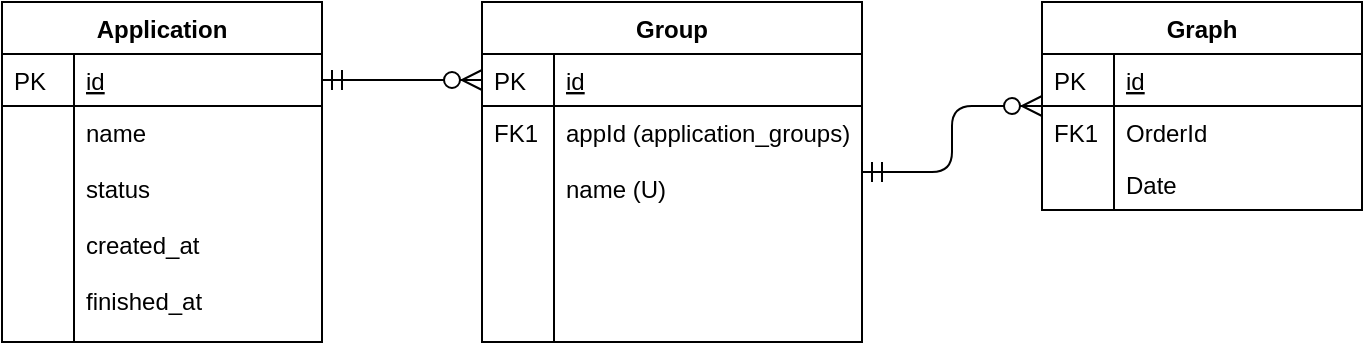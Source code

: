 <mxfile version="13.7.9" type="device" pages="6"><diagram id="C5RBs43oDa-KdzZeNtuy" name="Page-1"><mxGraphModel dx="868" dy="504" grid="1" gridSize="10" guides="1" tooltips="1" connect="1" arrows="1" fold="1" page="1" pageScale="1" pageWidth="827" pageHeight="1169" math="0" shadow="0"><root><mxCell id="WIyWlLk6GJQsqaUBKTNV-0"/><mxCell id="WIyWlLk6GJQsqaUBKTNV-1" parent="WIyWlLk6GJQsqaUBKTNV-0"/><mxCell id="zkfFHV4jXpPFQw0GAbJ--51" value="Application" style="swimlane;fontStyle=1;childLayout=stackLayout;horizontal=1;startSize=26;horizontalStack=0;resizeParent=1;resizeLast=0;collapsible=1;marginBottom=0;rounded=0;shadow=0;strokeWidth=1;" parent="WIyWlLk6GJQsqaUBKTNV-1" vertex="1"><mxGeometry x="160" y="120" width="160" height="170" as="geometry"><mxRectangle x="20" y="80" width="160" height="26" as="alternateBounds"/></mxGeometry></mxCell><mxCell id="zkfFHV4jXpPFQw0GAbJ--52" value="id" style="shape=partialRectangle;top=0;left=0;right=0;bottom=1;align=left;verticalAlign=top;fillColor=none;spacingLeft=40;spacingRight=4;overflow=hidden;rotatable=0;points=[[0,0.5],[1,0.5]];portConstraint=eastwest;dropTarget=0;rounded=0;shadow=0;strokeWidth=1;fontStyle=4" parent="zkfFHV4jXpPFQw0GAbJ--51" vertex="1"><mxGeometry y="26" width="160" height="26" as="geometry"/></mxCell><mxCell id="zkfFHV4jXpPFQw0GAbJ--53" value="PK" style="shape=partialRectangle;top=0;left=0;bottom=0;fillColor=none;align=left;verticalAlign=top;spacingLeft=4;spacingRight=4;overflow=hidden;rotatable=0;points=[];portConstraint=eastwest;part=1;" parent="zkfFHV4jXpPFQw0GAbJ--52" vertex="1" connectable="0"><mxGeometry width="36" height="26" as="geometry"/></mxCell><mxCell id="zkfFHV4jXpPFQw0GAbJ--54" value="name&#10;&#10;status&#10;&#10;created_at&#10;&#10;finished_at" style="shape=partialRectangle;top=0;left=0;right=0;bottom=0;align=left;verticalAlign=top;fillColor=none;spacingLeft=40;spacingRight=4;overflow=hidden;rotatable=0;points=[[0,0.5],[1,0.5]];portConstraint=eastwest;dropTarget=0;rounded=0;shadow=0;strokeWidth=1;" parent="zkfFHV4jXpPFQw0GAbJ--51" vertex="1"><mxGeometry y="52" width="160" height="118" as="geometry"/></mxCell><mxCell id="zkfFHV4jXpPFQw0GAbJ--55" value="" style="shape=partialRectangle;top=0;left=0;bottom=0;fillColor=none;align=left;verticalAlign=top;spacingLeft=4;spacingRight=4;overflow=hidden;rotatable=0;points=[];portConstraint=eastwest;part=1;" parent="zkfFHV4jXpPFQw0GAbJ--54" vertex="1" connectable="0"><mxGeometry width="36" height="118" as="geometry"/></mxCell><mxCell id="zkfFHV4jXpPFQw0GAbJ--56" value="Group" style="swimlane;fontStyle=1;childLayout=stackLayout;horizontal=1;startSize=26;horizontalStack=0;resizeParent=1;resizeLast=0;collapsible=1;marginBottom=0;rounded=0;shadow=0;strokeWidth=1;" parent="WIyWlLk6GJQsqaUBKTNV-1" vertex="1"><mxGeometry x="400" y="120" width="190" height="170" as="geometry"><mxRectangle x="260" y="80" width="160" height="26" as="alternateBounds"/></mxGeometry></mxCell><mxCell id="zkfFHV4jXpPFQw0GAbJ--57" value="id" style="shape=partialRectangle;top=0;left=0;right=0;bottom=1;align=left;verticalAlign=top;fillColor=none;spacingLeft=40;spacingRight=4;overflow=hidden;rotatable=0;points=[[0,0.5],[1,0.5]];portConstraint=eastwest;dropTarget=0;rounded=0;shadow=0;strokeWidth=1;fontStyle=4" parent="zkfFHV4jXpPFQw0GAbJ--56" vertex="1"><mxGeometry y="26" width="190" height="26" as="geometry"/></mxCell><mxCell id="zkfFHV4jXpPFQw0GAbJ--58" value="PK" style="shape=partialRectangle;top=0;left=0;bottom=0;fillColor=none;align=left;verticalAlign=top;spacingLeft=4;spacingRight=4;overflow=hidden;rotatable=0;points=[];portConstraint=eastwest;part=1;" parent="zkfFHV4jXpPFQw0GAbJ--57" vertex="1" connectable="0"><mxGeometry width="36" height="26" as="geometry"/></mxCell><mxCell id="zkfFHV4jXpPFQw0GAbJ--59" value="appId (application_groups)&#10;&#10;name (U)" style="shape=partialRectangle;top=0;left=0;right=0;bottom=0;align=left;verticalAlign=top;fillColor=none;spacingLeft=40;spacingRight=4;overflow=hidden;rotatable=0;points=[[0,0.5],[1,0.5]];portConstraint=eastwest;dropTarget=0;rounded=0;shadow=0;strokeWidth=1;" parent="zkfFHV4jXpPFQw0GAbJ--56" vertex="1"><mxGeometry y="52" width="190" height="118" as="geometry"/></mxCell><mxCell id="zkfFHV4jXpPFQw0GAbJ--60" value="FK1" style="shape=partialRectangle;top=0;left=0;bottom=0;fillColor=none;align=left;verticalAlign=top;spacingLeft=4;spacingRight=4;overflow=hidden;rotatable=0;points=[];portConstraint=eastwest;part=1;" parent="zkfFHV4jXpPFQw0GAbJ--59" vertex="1" connectable="0"><mxGeometry width="36" height="118" as="geometry"/></mxCell><mxCell id="zkfFHV4jXpPFQw0GAbJ--63" value="" style="edgeStyle=orthogonalEdgeStyle;endArrow=ERzeroToMany;startArrow=ERmandOne;shadow=0;strokeWidth=1;endSize=8;startSize=8;" parent="WIyWlLk6GJQsqaUBKTNV-1" source="zkfFHV4jXpPFQw0GAbJ--52" target="zkfFHV4jXpPFQw0GAbJ--57" edge="1"><mxGeometry width="100" height="100" relative="1" as="geometry"><mxPoint x="310" y="390" as="sourcePoint"/><mxPoint x="410" y="290" as="targetPoint"/></mxGeometry></mxCell><mxCell id="zkfFHV4jXpPFQw0GAbJ--71" value="" style="edgeStyle=orthogonalEdgeStyle;endArrow=ERzeroToMany;startArrow=ERmandOne;shadow=0;strokeWidth=1;endSize=8;startSize=8;" parent="WIyWlLk6GJQsqaUBKTNV-1" source="zkfFHV4jXpPFQw0GAbJ--56" target="zkfFHV4jXpPFQw0GAbJ--64" edge="1"><mxGeometry width="100" height="100" relative="1" as="geometry"><mxPoint x="410" y="182" as="sourcePoint"/><mxPoint x="330" y="169" as="targetPoint"/><Array as="points"/></mxGeometry></mxCell><mxCell id="zkfFHV4jXpPFQw0GAbJ--64" value="Graph" style="swimlane;fontStyle=1;childLayout=stackLayout;horizontal=1;startSize=26;horizontalStack=0;resizeParent=1;resizeLast=0;collapsible=1;marginBottom=0;rounded=0;shadow=0;strokeWidth=1;" parent="WIyWlLk6GJQsqaUBKTNV-1" vertex="1"><mxGeometry x="680" y="120" width="160" height="104" as="geometry"><mxRectangle x="260" y="270" width="160" height="26" as="alternateBounds"/></mxGeometry></mxCell><mxCell id="zkfFHV4jXpPFQw0GAbJ--65" value="id" style="shape=partialRectangle;top=0;left=0;right=0;bottom=1;align=left;verticalAlign=top;fillColor=none;spacingLeft=40;spacingRight=4;overflow=hidden;rotatable=0;points=[[0,0.5],[1,0.5]];portConstraint=eastwest;dropTarget=0;rounded=0;shadow=0;strokeWidth=1;fontStyle=4" parent="zkfFHV4jXpPFQw0GAbJ--64" vertex="1"><mxGeometry y="26" width="160" height="26" as="geometry"/></mxCell><mxCell id="zkfFHV4jXpPFQw0GAbJ--66" value="PK" style="shape=partialRectangle;top=0;left=0;bottom=0;fillColor=none;align=left;verticalAlign=top;spacingLeft=4;spacingRight=4;overflow=hidden;rotatable=0;points=[];portConstraint=eastwest;part=1;" parent="zkfFHV4jXpPFQw0GAbJ--65" vertex="1" connectable="0"><mxGeometry width="36" height="26" as="geometry"/></mxCell><mxCell id="zkfFHV4jXpPFQw0GAbJ--67" value="OrderId" style="shape=partialRectangle;top=0;left=0;right=0;bottom=0;align=left;verticalAlign=top;fillColor=none;spacingLeft=40;spacingRight=4;overflow=hidden;rotatable=0;points=[[0,0.5],[1,0.5]];portConstraint=eastwest;dropTarget=0;rounded=0;shadow=0;strokeWidth=1;" parent="zkfFHV4jXpPFQw0GAbJ--64" vertex="1"><mxGeometry y="52" width="160" height="26" as="geometry"/></mxCell><mxCell id="zkfFHV4jXpPFQw0GAbJ--68" value="FK1" style="shape=partialRectangle;top=0;left=0;bottom=0;fillColor=none;align=left;verticalAlign=top;spacingLeft=4;spacingRight=4;overflow=hidden;rotatable=0;points=[];portConstraint=eastwest;part=1;" parent="zkfFHV4jXpPFQw0GAbJ--67" vertex="1" connectable="0"><mxGeometry width="36" height="26" as="geometry"/></mxCell><mxCell id="zkfFHV4jXpPFQw0GAbJ--69" value="Date" style="shape=partialRectangle;top=0;left=0;right=0;bottom=0;align=left;verticalAlign=top;fillColor=none;spacingLeft=40;spacingRight=4;overflow=hidden;rotatable=0;points=[[0,0.5],[1,0.5]];portConstraint=eastwest;dropTarget=0;rounded=0;shadow=0;strokeWidth=1;" parent="zkfFHV4jXpPFQw0GAbJ--64" vertex="1"><mxGeometry y="78" width="160" height="26" as="geometry"/></mxCell><mxCell id="zkfFHV4jXpPFQw0GAbJ--70" value="" style="shape=partialRectangle;top=0;left=0;bottom=0;fillColor=none;align=left;verticalAlign=top;spacingLeft=4;spacingRight=4;overflow=hidden;rotatable=0;points=[];portConstraint=eastwest;part=1;" parent="zkfFHV4jXpPFQw0GAbJ--69" vertex="1" connectable="0"><mxGeometry width="36" height="26" as="geometry"/></mxCell></root></mxGraphModel></diagram><diagram id="ORtSDLtfGB1wWsw3fIhq" name="Page-2"><mxGraphModel dx="868" dy="492" grid="1" gridSize="10" guides="1" tooltips="1" connect="1" arrows="1" fold="1" page="1" pageScale="1" pageWidth="827" pageHeight="1169" math="0" shadow="0"><root><mxCell id="T7VuWAmkqhxTFRGTSYYJ-0"/><mxCell id="T7VuWAmkqhxTFRGTSYYJ-1" parent="T7VuWAmkqhxTFRGTSYYJ-0"/><mxCell id="T7VuWAmkqhxTFRGTSYYJ-9" value="&lt;div style=&quot;font-size: 12px&quot; align=&quot;left&quot;&gt;&lt;font style=&quot;font-size: 12px&quot;&gt;1.Create a new scenario&lt;/font&gt;&lt;/div&gt;&lt;div style=&quot;font-size: 12px&quot; align=&quot;left&quot;&gt;&lt;font style=&quot;font-size: 12px&quot;&gt;7. Get status&lt;br&gt;&lt;/font&gt;&lt;/div&gt;&lt;div align=&quot;left&quot;&gt;&lt;br&gt;&lt;/div&gt;" style="edgeStyle=orthogonalEdgeStyle;rounded=0;orthogonalLoop=1;jettySize=auto;html=1;align=left;" parent="T7VuWAmkqhxTFRGTSYYJ-1" source="T7VuWAmkqhxTFRGTSYYJ-2" target="T7VuWAmkqhxTFRGTSYYJ-3" edge="1"><mxGeometry x="-1" y="-60" relative="1" as="geometry"><mxPoint as="offset"/></mxGeometry></mxCell><mxCell id="T7VuWAmkqhxTFRGTSYYJ-2" value="&lt;div&gt;CLI&lt;/div&gt;&lt;div&gt;Web UI&lt;/div&gt;&lt;div&gt;&lt;br&gt;&lt;/div&gt;&lt;div&gt;(HTTP)&lt;br&gt;&lt;/div&gt;" style="whiteSpace=wrap;html=1;aspect=fixed;" parent="T7VuWAmkqhxTFRGTSYYJ-1" vertex="1"><mxGeometry x="70" y="370" width="80" height="80" as="geometry"/></mxCell><mxCell id="T7VuWAmkqhxTFRGTSYYJ-10" value="&lt;div style=&quot;font-size: 12px&quot; align=&quot;left&quot;&gt;&lt;font style=&quot;font-size: 12px&quot;&gt;3. Provision with the `executor`&lt;br&gt;5. Report with metrics&lt;/font&gt;&lt;/div&gt;" style="rounded=0;orthogonalLoop=1;jettySize=auto;html=1;startArrow=classic;startFill=1;align=left;" parent="T7VuWAmkqhxTFRGTSYYJ-1" source="T7VuWAmkqhxTFRGTSYYJ-3" target="T7VuWAmkqhxTFRGTSYYJ-5" edge="1"><mxGeometry x="-0.352" y="45" relative="1" as="geometry"><mxPoint as="offset"/></mxGeometry></mxCell><mxCell id="T7VuWAmkqhxTFRGTSYYJ-11" style="edgeStyle=none;rounded=0;orthogonalLoop=1;jettySize=auto;html=1;startArrow=classic;startFill=1;" parent="T7VuWAmkqhxTFRGTSYYJ-1" source="T7VuWAmkqhxTFRGTSYYJ-3" target="LrZGIMUnAMeNUGyDcLrS-7" edge="1"><mxGeometry relative="1" as="geometry"><mxPoint x="500" y="410" as="targetPoint"/></mxGeometry></mxCell><mxCell id="T7VuWAmkqhxTFRGTSYYJ-15" style="edgeStyle=none;rounded=0;orthogonalLoop=1;jettySize=auto;html=1;startArrow=none;startFill=0;" parent="T7VuWAmkqhxTFRGTSYYJ-1" source="T7VuWAmkqhxTFRGTSYYJ-3" target="T7VuWAmkqhxTFRGTSYYJ-4" edge="1"><mxGeometry relative="1" as="geometry"/></mxCell><mxCell id="T7VuWAmkqhxTFRGTSYYJ-3" value="Master" style="rounded=1;whiteSpace=wrap;html=1;strokeColor=#56517e;fillColor=#999999;" parent="T7VuWAmkqhxTFRGTSYYJ-1" vertex="1"><mxGeometry x="257" y="380" width="120" height="60" as="geometry"/></mxCell><mxCell id="T7VuWAmkqhxTFRGTSYYJ-4" value="&lt;div&gt;&lt;br&gt;&lt;/div&gt;&lt;div&gt;SQLite3&lt;/div&gt;" style="shape=cylinder2;whiteSpace=wrap;html=1;boundedLbl=1;backgroundOutline=1;size=15;" parent="T7VuWAmkqhxTFRGTSYYJ-1" vertex="1"><mxGeometry x="287" y="470" width="60" height="70" as="geometry"/></mxCell><mxCell id="T7VuWAmkqhxTFRGTSYYJ-13" style="edgeStyle=none;rounded=0;orthogonalLoop=1;jettySize=auto;html=1;startArrow=none;startFill=0;" parent="T7VuWAmkqhxTFRGTSYYJ-1" source="LrZGIMUnAMeNUGyDcLrS-0" target="T7VuWAmkqhxTFRGTSYYJ-8" edge="1"><mxGeometry relative="1" as="geometry"/></mxCell><mxCell id="T7VuWAmkqhxTFRGTSYYJ-7" value="Agent" style="rounded=1;whiteSpace=wrap;html=1;strokeColor=#56517e;fillColor=#999999;" parent="T7VuWAmkqhxTFRGTSYYJ-1" vertex="1"><mxGeometry x="480" y="520" width="120" height="60" as="geometry"/></mxCell><mxCell id="T7VuWAmkqhxTFRGTSYYJ-8" value="Target" style="shape=hexagon;perimeter=hexagonPerimeter2;whiteSpace=wrap;html=1;fixedSize=1;" parent="T7VuWAmkqhxTFRGTSYYJ-1" vertex="1"><mxGeometry x="840" y="370" width="120" height="80" as="geometry"/></mxCell><mxCell id="T7VuWAmkqhxTFRGTSYYJ-16" value="&lt;div align=&quot;left&quot;&gt;2. Compile to a binary executor&lt;br&gt;6. Save metrics to DB&lt;/div&gt;" style="text;html=1;align=left;verticalAlign=middle;resizable=0;points=[];autosize=1;" parent="T7VuWAmkqhxTFRGTSYYJ-1" vertex="1"><mxGeometry x="210" y="340" width="180" height="30" as="geometry"/></mxCell><mxCell id="T7VuWAmkqhxTFRGTSYYJ-17" value="4.Run the `executor` in different thread" style="text;html=1;align=center;verticalAlign=middle;resizable=0;points=[];autosize=1;" parent="T7VuWAmkqhxTFRGTSYYJ-1" vertex="1"><mxGeometry x="480" y="160" width="220" height="20" as="geometry"/></mxCell><mxCell id="LrZGIMUnAMeNUGyDcLrS-4" value="One host" style="text;html=1;align=center;verticalAlign=middle;resizable=0;points=[];autosize=1;" parent="T7VuWAmkqhxTFRGTSYYJ-1" vertex="1"><mxGeometry x="600" y="270" width="60" height="20" as="geometry"/></mxCell><mxCell id="LrZGIMUnAMeNUGyDcLrS-11" value="" style="group" parent="T7VuWAmkqhxTFRGTSYYJ-1" vertex="1" connectable="0"><mxGeometry x="460" y="190" width="330" height="80" as="geometry"/></mxCell><mxCell id="LrZGIMUnAMeNUGyDcLrS-2" value="" style="rounded=0;whiteSpace=wrap;html=1;dashed=1;fillColor=none;fontStyle=1" parent="LrZGIMUnAMeNUGyDcLrS-11" vertex="1"><mxGeometry width="330" height="80" as="geometry"/></mxCell><mxCell id="T7VuWAmkqhxTFRGTSYYJ-5" value="Agent" style="rounded=1;whiteSpace=wrap;html=1;strokeColor=#56517e;fillColor=#999999;" parent="LrZGIMUnAMeNUGyDcLrS-11" vertex="1"><mxGeometry x="20" y="10" width="120" height="60" as="geometry"/></mxCell><mxCell id="LrZGIMUnAMeNUGyDcLrS-0" value="Executor" style="rounded=1;whiteSpace=wrap;html=1;strokeColor=#56517e;fillColor=#999999;" parent="LrZGIMUnAMeNUGyDcLrS-11" vertex="1"><mxGeometry x="200" y="10" width="120" height="60" as="geometry"/></mxCell><mxCell id="LrZGIMUnAMeNUGyDcLrS-1" value="" style="edgeStyle=orthogonalEdgeStyle;rounded=0;orthogonalLoop=1;jettySize=auto;html=1;startArrow=classic;startFill=1;" parent="LrZGIMUnAMeNUGyDcLrS-11" source="T7VuWAmkqhxTFRGTSYYJ-5" target="LrZGIMUnAMeNUGyDcLrS-0" edge="1"><mxGeometry relative="1" as="geometry"/></mxCell><mxCell id="LrZGIMUnAMeNUGyDcLrS-12" value="" style="group" parent="T7VuWAmkqhxTFRGTSYYJ-1" vertex="1" connectable="0"><mxGeometry x="460" y="370" width="330" height="100" as="geometry"/></mxCell><mxCell id="LrZGIMUnAMeNUGyDcLrS-5" value="" style="rounded=0;whiteSpace=wrap;html=1;dashed=1;fillColor=none;fontStyle=1" parent="LrZGIMUnAMeNUGyDcLrS-12" vertex="1"><mxGeometry width="330" height="80" as="geometry"/></mxCell><mxCell id="LrZGIMUnAMeNUGyDcLrS-7" value="Agent" style="rounded=1;whiteSpace=wrap;html=1;strokeColor=#56517e;fillColor=#999999;" parent="LrZGIMUnAMeNUGyDcLrS-12" vertex="1"><mxGeometry x="20" y="10" width="120" height="60" as="geometry"/></mxCell><mxCell id="LrZGIMUnAMeNUGyDcLrS-9" value="Executor" style="rounded=1;whiteSpace=wrap;html=1;strokeColor=#56517e;fillColor=#999999;" parent="LrZGIMUnAMeNUGyDcLrS-12" vertex="1"><mxGeometry x="200" y="10" width="120" height="60" as="geometry"/></mxCell><mxCell id="LrZGIMUnAMeNUGyDcLrS-6" value="" style="edgeStyle=orthogonalEdgeStyle;rounded=0;orthogonalLoop=1;jettySize=auto;html=1;startArrow=classic;startFill=1;" parent="LrZGIMUnAMeNUGyDcLrS-12" source="LrZGIMUnAMeNUGyDcLrS-7" target="LrZGIMUnAMeNUGyDcLrS-9" edge="1"><mxGeometry relative="1" as="geometry"/></mxCell><mxCell id="LrZGIMUnAMeNUGyDcLrS-10" value="One host" style="text;html=1;align=center;verticalAlign=middle;resizable=0;points=[];autosize=1;" parent="LrZGIMUnAMeNUGyDcLrS-12" vertex="1"><mxGeometry x="140" y="80" width="60" height="20" as="geometry"/></mxCell><mxCell id="LrZGIMUnAMeNUGyDcLrS-14" style="edgeStyle=orthogonalEdgeStyle;rounded=0;orthogonalLoop=1;jettySize=auto;html=1;startArrow=classic;startFill=1;" parent="T7VuWAmkqhxTFRGTSYYJ-1" source="LrZGIMUnAMeNUGyDcLrS-9" target="T7VuWAmkqhxTFRGTSYYJ-8" edge="1"><mxGeometry relative="1" as="geometry"/></mxCell></root></mxGraphModel></diagram><diagram id="ZEoHtMUMJ86J5bJZu43H" name="Page-3"><mxGraphModel dx="868" dy="492" grid="1" gridSize="10" guides="1" tooltips="1" connect="1" arrows="1" fold="1" page="1" pageScale="1" pageWidth="827" pageHeight="1169" math="0" shadow="0"><root><mxCell id="TSovbSaYGxBbsdl81g1O-0"/><mxCell id="TSovbSaYGxBbsdl81g1O-1" parent="TSovbSaYGxBbsdl81g1O-0"/><mxCell id="TSovbSaYGxBbsdl81g1O-7" style="edgeStyle=orthogonalEdgeStyle;rounded=0;orthogonalLoop=1;jettySize=auto;html=1;entryX=0;entryY=0.5;entryDx=0;entryDy=0;" parent="TSovbSaYGxBbsdl81g1O-1" source="TSovbSaYGxBbsdl81g1O-2" target="TSovbSaYGxBbsdl81g1O-5" edge="1"><mxGeometry relative="1" as="geometry"/></mxCell><mxCell id="TSovbSaYGxBbsdl81g1O-2" value="Agent" style="rounded=1;whiteSpace=wrap;html=1;strokeColor=#56517e;fillColor=#999999;" parent="TSovbSaYGxBbsdl81g1O-1" vertex="1"><mxGeometry x="220" y="240" width="120" height="60" as="geometry"/></mxCell><mxCell id="TSovbSaYGxBbsdl81g1O-10" style="edgeStyle=orthogonalEdgeStyle;rounded=0;orthogonalLoop=1;jettySize=auto;html=1;" parent="TSovbSaYGxBbsdl81g1O-1" source="TSovbSaYGxBbsdl81g1O-3" target="TSovbSaYGxBbsdl81g1O-6" edge="1"><mxGeometry relative="1" as="geometry"/></mxCell><mxCell id="TSovbSaYGxBbsdl81g1O-3" value="Executor" style="rounded=1;whiteSpace=wrap;html=1;strokeColor=#56517e;fillColor=#999999;" parent="TSovbSaYGxBbsdl81g1O-1" vertex="1"><mxGeometry x="510" y="240" width="120" height="60" as="geometry"/></mxCell><mxCell id="TSovbSaYGxBbsdl81g1O-8" style="edgeStyle=orthogonalEdgeStyle;rounded=0;orthogonalLoop=1;jettySize=auto;html=1;entryX=0;entryY=0.5;entryDx=0;entryDy=0;" parent="TSovbSaYGxBbsdl81g1O-1" source="TSovbSaYGxBbsdl81g1O-5" target="TSovbSaYGxBbsdl81g1O-3" edge="1"><mxGeometry relative="1" as="geometry"/></mxCell><mxCell id="TSovbSaYGxBbsdl81g1O-5" value="" style="ellipse;whiteSpace=wrap;html=1;aspect=fixed;" parent="TSovbSaYGxBbsdl81g1O-1" vertex="1"><mxGeometry x="410" y="220" width="30" height="30" as="geometry"/></mxCell><mxCell id="TSovbSaYGxBbsdl81g1O-11" style="edgeStyle=orthogonalEdgeStyle;rounded=0;orthogonalLoop=1;jettySize=auto;html=1;" parent="TSovbSaYGxBbsdl81g1O-1" source="TSovbSaYGxBbsdl81g1O-6" target="TSovbSaYGxBbsdl81g1O-2" edge="1"><mxGeometry relative="1" as="geometry"/></mxCell><mxCell id="TSovbSaYGxBbsdl81g1O-6" value="" style="ellipse;whiteSpace=wrap;html=1;aspect=fixed;" parent="TSovbSaYGxBbsdl81g1O-1" vertex="1"><mxGeometry x="410" y="280" width="30" height="30" as="geometry"/></mxCell><mxCell id="TSovbSaYGxBbsdl81g1O-12" value="executor socket" style="text;html=1;align=center;verticalAlign=middle;resizable=0;points=[];autosize=1;" parent="TSovbSaYGxBbsdl81g1O-1" vertex="1"><mxGeometry x="375" y="190" width="100" height="20" as="geometry"/></mxCell><mxCell id="TSovbSaYGxBbsdl81g1O-13" value="agent socket" style="text;html=1;align=center;verticalAlign=middle;resizable=0;points=[];autosize=1;" parent="TSovbSaYGxBbsdl81g1O-1" vertex="1"><mxGeometry x="385" y="320" width="80" height="20" as="geometry"/></mxCell></root></mxGraphModel></diagram><diagram id="cG_-FwoV5PhZwc4iJ5Jp" name="4 - local mode"><mxGraphModel dx="868" dy="492" grid="1" gridSize="10" guides="1" tooltips="1" connect="1" arrows="1" fold="1" page="1" pageScale="1" pageWidth="827" pageHeight="1169" math="0" shadow="0"><root><mxCell id="UPK9L9nHXI58aTagDZ2k-0"/><mxCell id="UPK9L9nHXI58aTagDZ2k-1" parent="UPK9L9nHXI58aTagDZ2k-0"/><mxCell id="pkf6CUbO_QB4kRtadeMP-0" value="" style="edgeStyle=orthogonalEdgeStyle;rounded=0;orthogonalLoop=1;jettySize=auto;html=1;align=left;" parent="UPK9L9nHXI58aTagDZ2k-1" source="pkf6CUbO_QB4kRtadeMP-1" target="pkf6CUbO_QB4kRtadeMP-5" edge="1"><mxGeometry x="-0.661" y="-30" relative="1" as="geometry"><mxPoint as="offset"/></mxGeometry></mxCell><mxCell id="pkf6CUbO_QB4kRtadeMP-1" value="&lt;div&gt;CLI&lt;/div&gt;&lt;div&gt;Web UI&lt;/div&gt;&lt;div&gt;&lt;br&gt;&lt;/div&gt;&lt;div&gt;(HTTP)&lt;br&gt;&lt;/div&gt;" style="whiteSpace=wrap;html=1;aspect=fixed;" parent="UPK9L9nHXI58aTagDZ2k-1" vertex="1"><mxGeometry x="90" y="370" width="80" height="80" as="geometry"/></mxCell><mxCell id="pkf6CUbO_QB4kRtadeMP-3" value="&lt;font style=&quot;font-size: 12px&quot;&gt;Function calls&lt;/font&gt;" style="edgeStyle=none;rounded=0;orthogonalLoop=1;jettySize=auto;html=1;startArrow=classic;startFill=1;" parent="UPK9L9nHXI58aTagDZ2k-1" source="pkf6CUbO_QB4kRtadeMP-5" target="pkf6CUbO_QB4kRtadeMP-10" edge="1"><mxGeometry relative="1" as="geometry"/></mxCell><mxCell id="pkf6CUbO_QB4kRtadeMP-4" style="edgeStyle=none;rounded=0;orthogonalLoop=1;jettySize=auto;html=1;startArrow=none;startFill=0;" parent="UPK9L9nHXI58aTagDZ2k-1" source="pkf6CUbO_QB4kRtadeMP-5" target="pkf6CUbO_QB4kRtadeMP-6" edge="1"><mxGeometry relative="1" as="geometry"/></mxCell><mxCell id="pkf6CUbO_QB4kRtadeMP-5" value="Master" style="rounded=1;whiteSpace=wrap;html=1;strokeColor=#56517e;fillColor=#999999;" parent="UPK9L9nHXI58aTagDZ2k-1" vertex="1"><mxGeometry x="257" y="380" width="120" height="60" as="geometry"/></mxCell><mxCell id="pkf6CUbO_QB4kRtadeMP-6" value="&lt;div&gt;&lt;br&gt;&lt;/div&gt;&lt;div&gt;SQLite3&lt;/div&gt;" style="shape=cylinder2;whiteSpace=wrap;html=1;boundedLbl=1;backgroundOutline=1;size=15;" parent="UPK9L9nHXI58aTagDZ2k-1" vertex="1"><mxGeometry x="287" y="505" width="60" height="70" as="geometry"/></mxCell><mxCell id="pkf6CUbO_QB4kRtadeMP-9" style="edgeStyle=none;rounded=0;orthogonalLoop=1;jettySize=auto;html=1;startArrow=none;startFill=0;" parent="UPK9L9nHXI58aTagDZ2k-1" source="pkf6CUbO_QB4kRtadeMP-19" target="pkf6CUbO_QB4kRtadeMP-12" edge="1"><mxGeometry relative="1" as="geometry"/></mxCell><mxCell id="pkf6CUbO_QB4kRtadeMP-20" value="&lt;font style=&quot;font-size: 12px&quot;&gt;RPC over Unix socket&lt;/font&gt;" style="edgeStyle=orthogonalEdgeStyle;rounded=0;orthogonalLoop=1;jettySize=auto;html=1;startArrow=classic;startFill=1;" parent="UPK9L9nHXI58aTagDZ2k-1" source="pkf6CUbO_QB4kRtadeMP-10" target="pkf6CUbO_QB4kRtadeMP-19" edge="1"><mxGeometry relative="1" as="geometry"/></mxCell><mxCell id="pkf6CUbO_QB4kRtadeMP-10" value="Agent" style="rounded=1;whiteSpace=wrap;html=1;strokeColor=#56517e;fillColor=#999999;" parent="UPK9L9nHXI58aTagDZ2k-1" vertex="1"><mxGeometry x="500" y="380" width="120" height="60" as="geometry"/></mxCell><mxCell id="pkf6CUbO_QB4kRtadeMP-12" value="Target" style="shape=hexagon;perimeter=hexagonPerimeter2;whiteSpace=wrap;html=1;fixedSize=1;" parent="UPK9L9nHXI58aTagDZ2k-1" vertex="1"><mxGeometry x="680" y="500" width="120" height="80" as="geometry"/></mxCell><mxCell id="pkf6CUbO_QB4kRtadeMP-19" value="Executor" style="rounded=1;whiteSpace=wrap;html=1;strokeColor=#56517e;fillColor=#999999;" parent="UPK9L9nHXI58aTagDZ2k-1" vertex="1"><mxGeometry x="500" y="510" width="120" height="60" as="geometry"/></mxCell></root></mxGraphModel></diagram><diagram id="Mh6C9LKlROq0dBHgPv__" name="5 - cloud mode"><mxGraphModel dx="868" dy="504" grid="1" gridSize="10" guides="1" tooltips="1" connect="1" arrows="1" fold="1" page="1" pageScale="1" pageWidth="827" pageHeight="1169" math="0" shadow="0"><root><mxCell id="vUR8hu0QoLHbhQv-0sWJ-0"/><mxCell id="vUR8hu0QoLHbhQv-0sWJ-1" parent="vUR8hu0QoLHbhQv-0sWJ-0"/><mxCell id="vUR8hu0QoLHbhQv-0sWJ-2" value="" style="edgeStyle=orthogonalEdgeStyle;rounded=0;orthogonalLoop=1;jettySize=auto;html=1;align=left;" parent="vUR8hu0QoLHbhQv-0sWJ-1" source="vUR8hu0QoLHbhQv-0sWJ-3" target="vUR8hu0QoLHbhQv-0sWJ-6" edge="1"><mxGeometry x="-0.661" y="-30" relative="1" as="geometry"><mxPoint as="offset"/></mxGeometry></mxCell><mxCell id="vUR8hu0QoLHbhQv-0sWJ-3" value="&lt;div&gt;CLI&lt;/div&gt;&lt;div&gt;Web UI&lt;/div&gt;&lt;div&gt;&lt;br&gt;&lt;/div&gt;&lt;div&gt;(HTTP)&lt;br&gt;&lt;/div&gt;" style="whiteSpace=wrap;html=1;aspect=fixed;" parent="vUR8hu0QoLHbhQv-0sWJ-1" vertex="1"><mxGeometry x="90" y="370" width="80" height="80" as="geometry"/></mxCell><mxCell id="vUR8hu0QoLHbhQv-0sWJ-4" value="RPC" style="edgeStyle=none;rounded=0;orthogonalLoop=1;jettySize=auto;html=1;startArrow=classic;startFill=1;" parent="vUR8hu0QoLHbhQv-0sWJ-1" source="vUR8hu0QoLHbhQv-0sWJ-6" target="vUR8hu0QoLHbhQv-0sWJ-10" edge="1"><mxGeometry relative="1" as="geometry"/></mxCell><mxCell id="vUR8hu0QoLHbhQv-0sWJ-5" style="edgeStyle=none;rounded=0;orthogonalLoop=1;jettySize=auto;html=1;startArrow=none;startFill=0;" parent="vUR8hu0QoLHbhQv-0sWJ-1" source="vUR8hu0QoLHbhQv-0sWJ-6" target="vUR8hu0QoLHbhQv-0sWJ-7" edge="1"><mxGeometry relative="1" as="geometry"/></mxCell><mxCell id="vUR8hu0QoLHbhQv-0sWJ-15" value="RPC" style="rounded=0;orthogonalLoop=1;jettySize=auto;html=1;startArrow=classic;startFill=1;" parent="vUR8hu0QoLHbhQv-0sWJ-1" source="vUR8hu0QoLHbhQv-0sWJ-6" target="vUR8hu0QoLHbhQv-0sWJ-13" edge="1"><mxGeometry relative="1" as="geometry"/></mxCell><mxCell id="vUR8hu0QoLHbhQv-0sWJ-6" value="Master" style="rounded=1;whiteSpace=wrap;html=1;strokeColor=#56517e;fillColor=#999999;" parent="vUR8hu0QoLHbhQv-0sWJ-1" vertex="1"><mxGeometry x="257" y="380" width="120" height="60" as="geometry"/></mxCell><mxCell id="vUR8hu0QoLHbhQv-0sWJ-7" value="&lt;div&gt;&lt;br&gt;&lt;/div&gt;&lt;div&gt;SQLite3&lt;/div&gt;" style="shape=cylinder2;whiteSpace=wrap;html=1;boundedLbl=1;backgroundOutline=1;size=15;" parent="vUR8hu0QoLHbhQv-0sWJ-1" vertex="1"><mxGeometry x="287" y="505" width="60" height="70" as="geometry"/></mxCell><mxCell id="vUR8hu0QoLHbhQv-0sWJ-8" style="edgeStyle=none;rounded=0;orthogonalLoop=1;jettySize=auto;html=1;startArrow=none;startFill=0;" parent="vUR8hu0QoLHbhQv-0sWJ-1" source="vUR8hu0QoLHbhQv-0sWJ-12" target="vUR8hu0QoLHbhQv-0sWJ-11" edge="1"><mxGeometry relative="1" as="geometry"/></mxCell><mxCell id="vUR8hu0QoLHbhQv-0sWJ-9" value="&lt;font style=&quot;font-size: 12px&quot;&gt;RPC over Unix socket&lt;/font&gt;" style="edgeStyle=orthogonalEdgeStyle;rounded=0;orthogonalLoop=1;jettySize=auto;html=1;startArrow=classic;startFill=1;" parent="vUR8hu0QoLHbhQv-0sWJ-1" source="vUR8hu0QoLHbhQv-0sWJ-10" target="vUR8hu0QoLHbhQv-0sWJ-12" edge="1"><mxGeometry relative="1" as="geometry"/></mxCell><mxCell id="vUR8hu0QoLHbhQv-0sWJ-10" value="Agent" style="rounded=1;whiteSpace=wrap;html=1;strokeColor=#56517e;fillColor=#999999;" parent="vUR8hu0QoLHbhQv-0sWJ-1" vertex="1"><mxGeometry x="500" y="380" width="120" height="60" as="geometry"/></mxCell><mxCell id="vUR8hu0QoLHbhQv-0sWJ-11" value="Target" style="shape=hexagon;perimeter=hexagonPerimeter2;whiteSpace=wrap;html=1;fixedSize=1;" parent="vUR8hu0QoLHbhQv-0sWJ-1" vertex="1"><mxGeometry x="680" y="500" width="120" height="80" as="geometry"/></mxCell><mxCell id="vUR8hu0QoLHbhQv-0sWJ-12" value="Executor" style="rounded=1;whiteSpace=wrap;html=1;strokeColor=#56517e;fillColor=#999999;" parent="vUR8hu0QoLHbhQv-0sWJ-1" vertex="1"><mxGeometry x="500" y="510" width="120" height="60" as="geometry"/></mxCell><mxCell id="vUR8hu0QoLHbhQv-0sWJ-13" value="Agent" style="rounded=1;whiteSpace=wrap;html=1;strokeColor=#56517e;fillColor=#999999;" parent="vUR8hu0QoLHbhQv-0sWJ-1" vertex="1"><mxGeometry x="500" y="240" width="120" height="60" as="geometry"/></mxCell></root></mxGraphModel></diagram><diagram id="fXqTrOGQYPyCiz9y4Xre" name="compile-scenario"><mxGraphModel dx="868" dy="504" grid="1" gridSize="10" guides="1" tooltips="1" connect="1" arrows="1" fold="1" page="1" pageScale="1" pageWidth="850" pageHeight="1100" math="0" shadow="0"><root><mxCell id="cpU4nPJRbwqZVZnkdioI-0"/><mxCell id="cpU4nPJRbwqZVZnkdioI-1" parent="cpU4nPJRbwqZVZnkdioI-0"/><mxCell id="cpU4nPJRbwqZVZnkdioI-10" style="edgeStyle=orthogonalEdgeStyle;rounded=0;orthogonalLoop=1;jettySize=auto;html=1;entryX=0;entryY=0.5;entryDx=0;entryDy=0;" edge="1" parent="cpU4nPJRbwqZVZnkdioI-1" source="cpU4nPJRbwqZVZnkdioI-2" target="cpU4nPJRbwqZVZnkdioI-6"><mxGeometry relative="1" as="geometry"/></mxCell><mxCell id="cpU4nPJRbwqZVZnkdioI-2" value="scenario.go" style="rounded=1;whiteSpace=wrap;html=1;" vertex="1" parent="cpU4nPJRbwqZVZnkdioI-1"><mxGeometry x="360" y="230" width="110" height="40" as="geometry"/></mxCell><mxCell id="cpU4nPJRbwqZVZnkdioI-7" style="edgeStyle=orthogonalEdgeStyle;rounded=0;orthogonalLoop=1;jettySize=auto;html=1;entryX=0;entryY=0.5;entryDx=0;entryDy=0;" edge="1" parent="cpU4nPJRbwqZVZnkdioI-1" source="cpU4nPJRbwqZVZnkdioI-3" target="cpU4nPJRbwqZVZnkdioI-6"><mxGeometry relative="1" as="geometry"/></mxCell><mxCell id="cpU4nPJRbwqZVZnkdioI-3" value="template.go" style="rounded=1;whiteSpace=wrap;html=1;" vertex="1" parent="cpU4nPJRbwqZVZnkdioI-1"><mxGeometry x="360" y="170" width="110" height="40" as="geometry"/></mxCell><mxCell id="cpU4nPJRbwqZVZnkdioI-9" style="edgeStyle=orthogonalEdgeStyle;rounded=0;orthogonalLoop=1;jettySize=auto;html=1;" edge="1" parent="cpU4nPJRbwqZVZnkdioI-1" source="cpU4nPJRbwqZVZnkdioI-4" target="cpU4nPJRbwqZVZnkdioI-6"><mxGeometry relative="1" as="geometry"/></mxCell><mxCell id="cpU4nPJRbwqZVZnkdioI-4" value="go.mod" style="rounded=1;whiteSpace=wrap;html=1;dashed=1;" vertex="1" parent="cpU4nPJRbwqZVZnkdioI-1"><mxGeometry x="360" y="290" width="110" height="40" as="geometry"/></mxCell><mxCell id="cpU4nPJRbwqZVZnkdioI-11" style="edgeStyle=orthogonalEdgeStyle;rounded=0;orthogonalLoop=1;jettySize=auto;html=1;entryX=0;entryY=0.5;entryDx=0;entryDy=0;" edge="1" parent="cpU4nPJRbwqZVZnkdioI-1" source="cpU4nPJRbwqZVZnkdioI-5" target="cpU4nPJRbwqZVZnkdioI-6"><mxGeometry relative="1" as="geometry"/></mxCell><mxCell id="cpU4nPJRbwqZVZnkdioI-5" value="go.mod" style="rounded=1;whiteSpace=wrap;html=1;dashed=1;" vertex="1" parent="cpU4nPJRbwqZVZnkdioI-1"><mxGeometry x="360" y="350" width="110" height="40" as="geometry"/></mxCell><mxCell id="cpU4nPJRbwqZVZnkdioI-6" value="Executor" style="rounded=1;whiteSpace=wrap;html=1;" vertex="1" parent="cpU4nPJRbwqZVZnkdioI-1"><mxGeometry x="560" y="260" width="110" height="40" as="geometry"/></mxCell><mxCell id="cpU4nPJRbwqZVZnkdioI-12" value="tùy chọn" style="rounded=1;whiteSpace=wrap;html=1;dashed=1;" vertex="1" parent="cpU4nPJRbwqZVZnkdioI-1"><mxGeometry x="730" y="350" width="110" height="40" as="geometry"/></mxCell></root></mxGraphModel></diagram></mxfile>